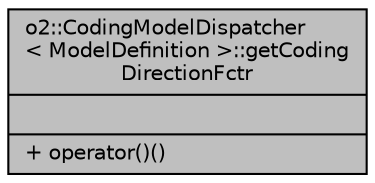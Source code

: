 digraph "o2::CodingModelDispatcher&lt; ModelDefinition &gt;::getCodingDirectionFctr"
{
 // INTERACTIVE_SVG=YES
  bgcolor="transparent";
  edge [fontname="Helvetica",fontsize="10",labelfontname="Helvetica",labelfontsize="10"];
  node [fontname="Helvetica",fontsize="10",shape=record];
  Node1 [label="{o2::CodingModelDispatcher\l\< ModelDefinition \>::getCoding\lDirectionFctr\n||+ operator()()\l}",height=0.2,width=0.4,color="black", fillcolor="grey75", style="filled" fontcolor="black"];
}
